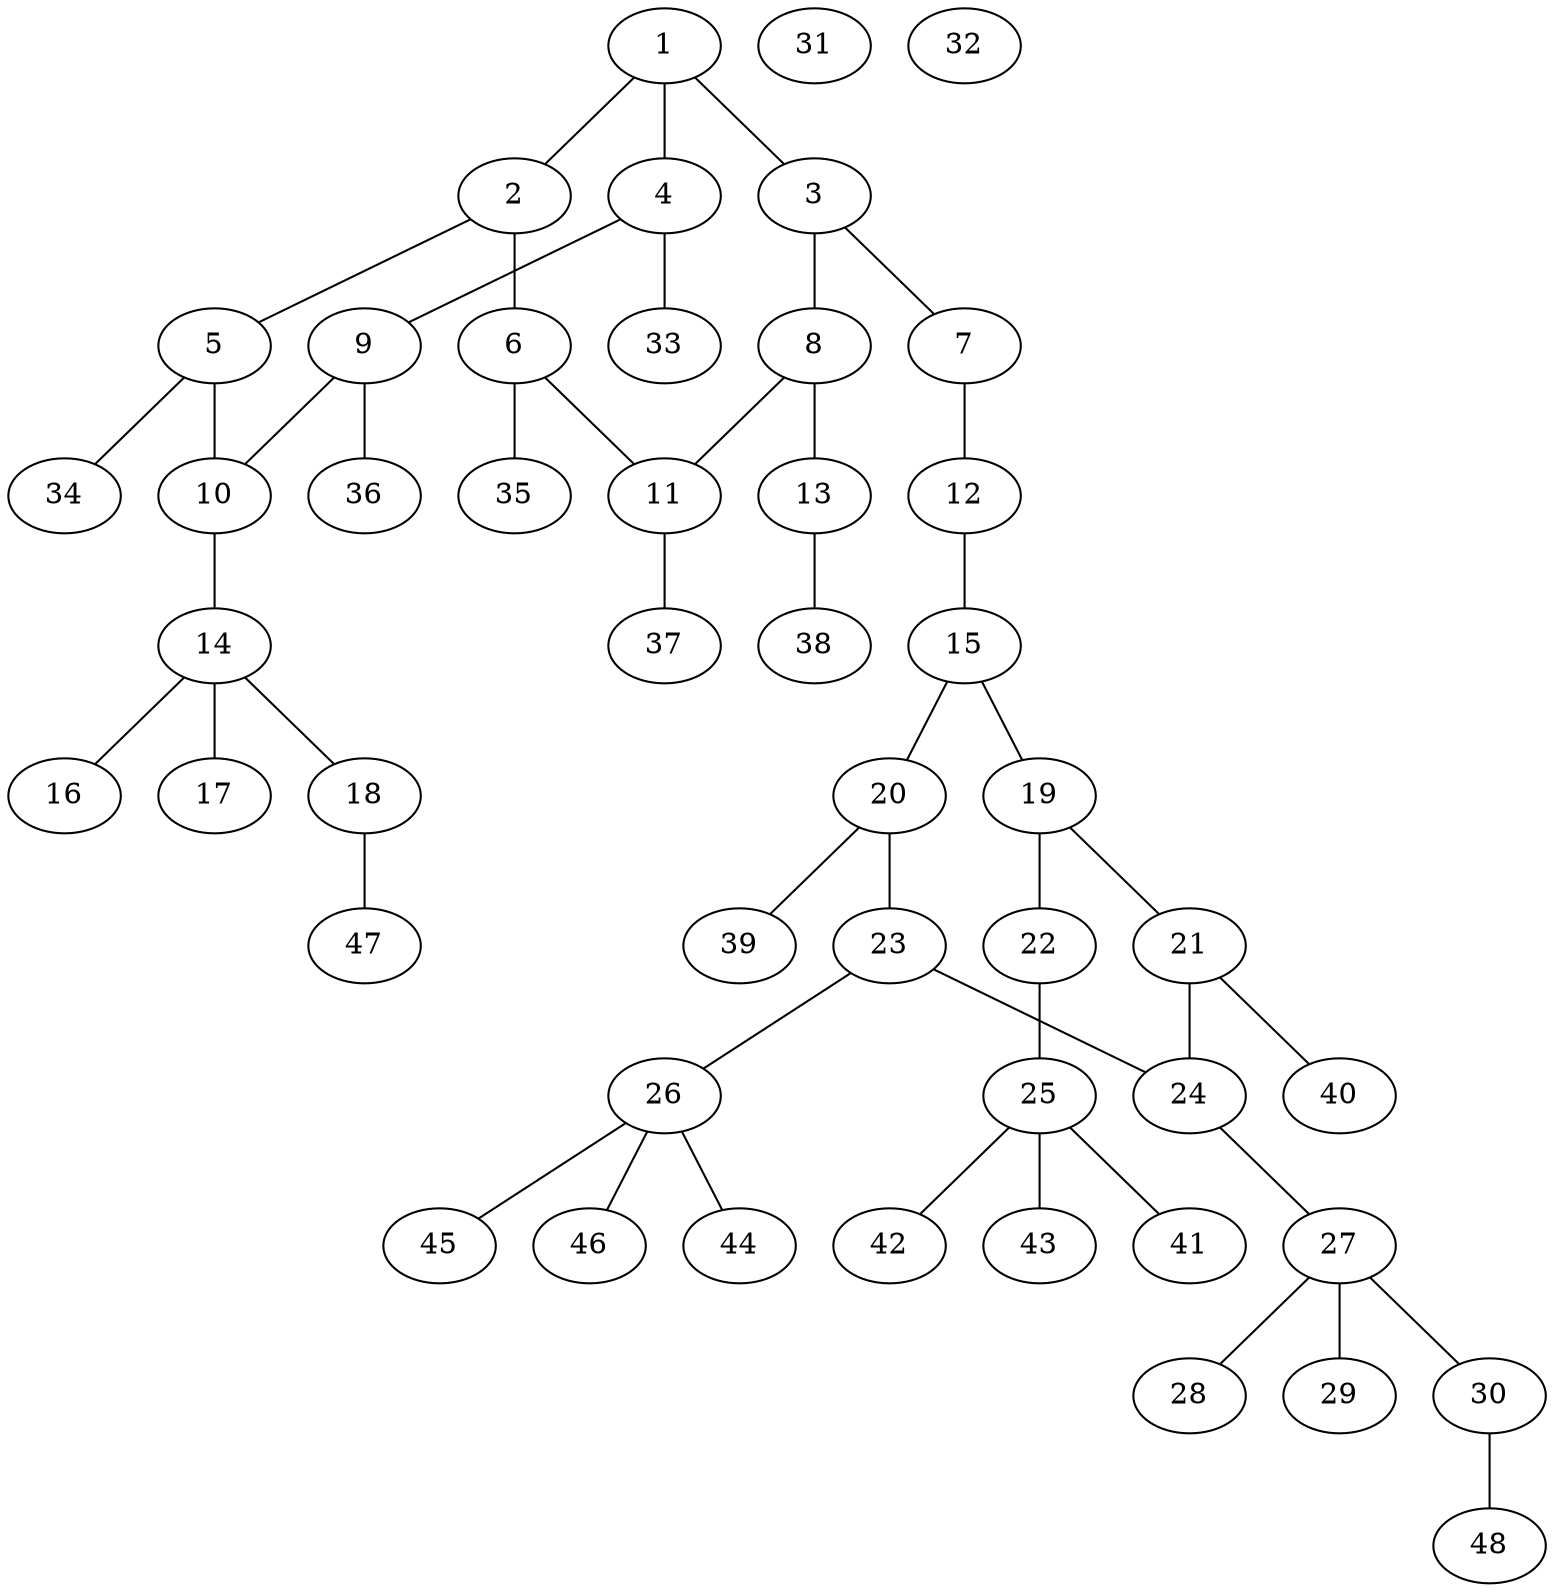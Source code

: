 graph molecule_2285 {
	1	 [chem=C];
	2	 [chem=C];
	1 -- 2	 [valence=1];
	3	 [chem=C];
	1 -- 3	 [valence=2];
	4	 [chem=C];
	1 -- 4	 [valence=1];
	5	 [chem=C];
	2 -- 5	 [valence=1];
	6	 [chem=C];
	2 -- 6	 [valence=2];
	7	 [chem=N];
	3 -- 7	 [valence=1];
	8	 [chem=C];
	3 -- 8	 [valence=1];
	9	 [chem=C];
	4 -- 9	 [valence=2];
	33	 [chem=H];
	4 -- 33	 [valence=1];
	10	 [chem=C];
	5 -- 10	 [valence=2];
	34	 [chem=H];
	5 -- 34	 [valence=1];
	11	 [chem=C];
	6 -- 11	 [valence=1];
	35	 [chem=H];
	6 -- 35	 [valence=1];
	12	 [chem=N];
	7 -- 12	 [valence=2];
	8 -- 11	 [valence=2];
	13	 [chem=O];
	8 -- 13	 [valence=1];
	9 -- 10	 [valence=1];
	36	 [chem=H];
	9 -- 36	 [valence=1];
	14	 [chem=S];
	10 -- 14	 [valence=1];
	37	 [chem=H];
	11 -- 37	 [valence=1];
	15	 [chem=C];
	12 -- 15	 [valence=1];
	38	 [chem=H];
	13 -- 38	 [valence=1];
	16	 [chem=O];
	14 -- 16	 [valence=2];
	17	 [chem=O];
	14 -- 17	 [valence=2];
	18	 [chem=O];
	14 -- 18	 [valence=1];
	19	 [chem=C];
	15 -- 19	 [valence=1];
	20	 [chem=C];
	15 -- 20	 [valence=2];
	47	 [chem=H];
	18 -- 47	 [valence=1];
	21	 [chem=C];
	19 -- 21	 [valence=2];
	22	 [chem=O];
	19 -- 22	 [valence=1];
	23	 [chem=C];
	20 -- 23	 [valence=1];
	39	 [chem=H];
	20 -- 39	 [valence=1];
	24	 [chem=C];
	21 -- 24	 [valence=1];
	40	 [chem=H];
	21 -- 40	 [valence=1];
	25	 [chem=C];
	22 -- 25	 [valence=1];
	23 -- 24	 [valence=2];
	26	 [chem=C];
	23 -- 26	 [valence=1];
	27	 [chem=S];
	24 -- 27	 [valence=1];
	41	 [chem=H];
	25 -- 41	 [valence=1];
	42	 [chem=H];
	25 -- 42	 [valence=1];
	43	 [chem=H];
	25 -- 43	 [valence=1];
	44	 [chem=H];
	26 -- 44	 [valence=1];
	45	 [chem=H];
	26 -- 45	 [valence=1];
	46	 [chem=H];
	26 -- 46	 [valence=1];
	28	 [chem=O];
	27 -- 28	 [valence=2];
	29	 [chem=O];
	27 -- 29	 [valence=2];
	30	 [chem=O];
	27 -- 30	 [valence=1];
	48	 [chem=H];
	30 -- 48	 [valence=1];
	31	 [chem=Na];
	32	 [chem=Na];
}
